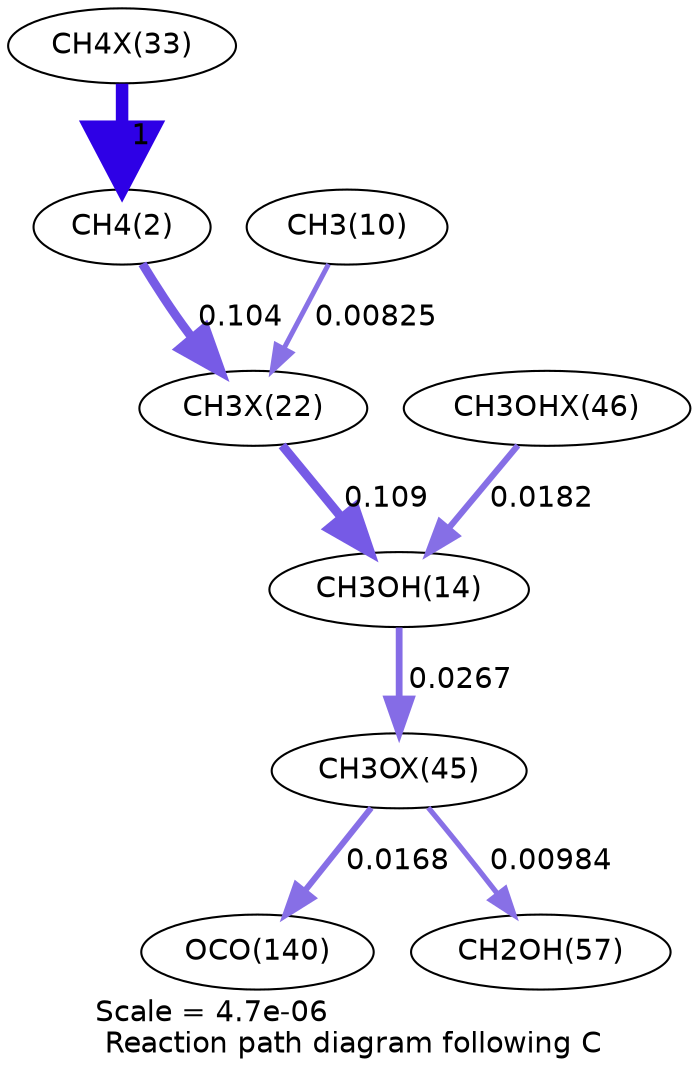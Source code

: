 digraph reaction_paths {
center=1;
s41 -> s4[fontname="Helvetica", penwidth=6, arrowsize=3, color="0.7, 1.5, 0.9"
, label=" 1"];
s4 -> s36[fontname="Helvetica", penwidth=4.29, arrowsize=2.15, color="0.7, 0.604, 0.9"
, label=" 0.104"];
s12 -> s36[fontname="Helvetica", penwidth=2.38, arrowsize=1.19, color="0.7, 0.508, 0.9"
, label=" 0.00825"];
s36 -> s16[fontname="Helvetica", penwidth=4.33, arrowsize=2.16, color="0.7, 0.609, 0.9"
, label=" 0.109"];
s50 -> s16[fontname="Helvetica", penwidth=2.97, arrowsize=1.49, color="0.7, 0.518, 0.9"
, label=" 0.0182"];
s16 -> s49[fontname="Helvetica", penwidth=3.26, arrowsize=1.63, color="0.7, 0.527, 0.9"
, label=" 0.0267"];
s49 -> s25[fontname="Helvetica", penwidth=2.91, arrowsize=1.46, color="0.7, 0.517, 0.9"
, label=" 0.0168"];
s49 -> s22[fontname="Helvetica", penwidth=2.51, arrowsize=1.26, color="0.7, 0.51, 0.9"
, label=" 0.00984"];
s4 [ fontname="Helvetica", label="CH4(2)"];
s12 [ fontname="Helvetica", label="CH3(10)"];
s16 [ fontname="Helvetica", label="CH3OH(14)"];
s22 [ fontname="Helvetica", label="CH2OH(57)"];
s25 [ fontname="Helvetica", label="OCO(140)"];
s36 [ fontname="Helvetica", label="CH3X(22)"];
s41 [ fontname="Helvetica", label="CH4X(33)"];
s49 [ fontname="Helvetica", label="CH3OX(45)"];
s50 [ fontname="Helvetica", label="CH3OHX(46)"];
 label = "Scale = 4.7e-06\l Reaction path diagram following C";
 fontname = "Helvetica";
}

